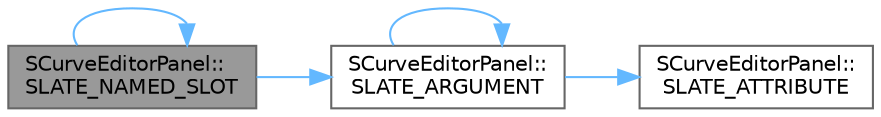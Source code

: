 digraph "SCurveEditorPanel::SLATE_NAMED_SLOT"
{
 // INTERACTIVE_SVG=YES
 // LATEX_PDF_SIZE
  bgcolor="transparent";
  edge [fontname=Helvetica,fontsize=10,labelfontname=Helvetica,labelfontsize=10];
  node [fontname=Helvetica,fontsize=10,shape=box,height=0.2,width=0.4];
  rankdir="LR";
  Node1 [id="Node000001",label="SCurveEditorPanel::\lSLATE_NAMED_SLOT",height=0.2,width=0.4,color="gray40", fillcolor="grey60", style="filled", fontcolor="black",tooltip="Widget slot for the tree content."];
  Node1 -> Node2 [id="edge1_Node000001_Node000002",color="steelblue1",style="solid",tooltip=" "];
  Node2 [id="Node000002",label="SCurveEditorPanel::\lSLATE_ARGUMENT",height=0.2,width=0.4,color="grey40", fillcolor="white", style="filled",URL="$d5/d9c/classSCurveEditorPanel.html#a5ed8c3b0bf119340bad51875cf9581b7",tooltip="Optional Time Slider Controller which allows us to synchronize with an externally controlled Time Sli..."];
  Node2 -> Node2 [id="edge2_Node000002_Node000002",color="steelblue1",style="solid",tooltip=" "];
  Node2 -> Node3 [id="edge3_Node000002_Node000003",color="steelblue1",style="solid",tooltip=" "];
  Node3 [id="Node000003",label="SCurveEditorPanel::\lSLATE_ATTRIBUTE",height=0.2,width=0.4,color="grey40", fillcolor="white", style="filled",URL="$d5/d9c/classSCurveEditorPanel.html#a9a014517c2e7e741382747b5a8c559fe",tooltip="Color to draw grid lines."];
  Node1 -> Node1 [id="edge4_Node000001_Node000001",color="steelblue1",style="solid",tooltip=" "];
}
